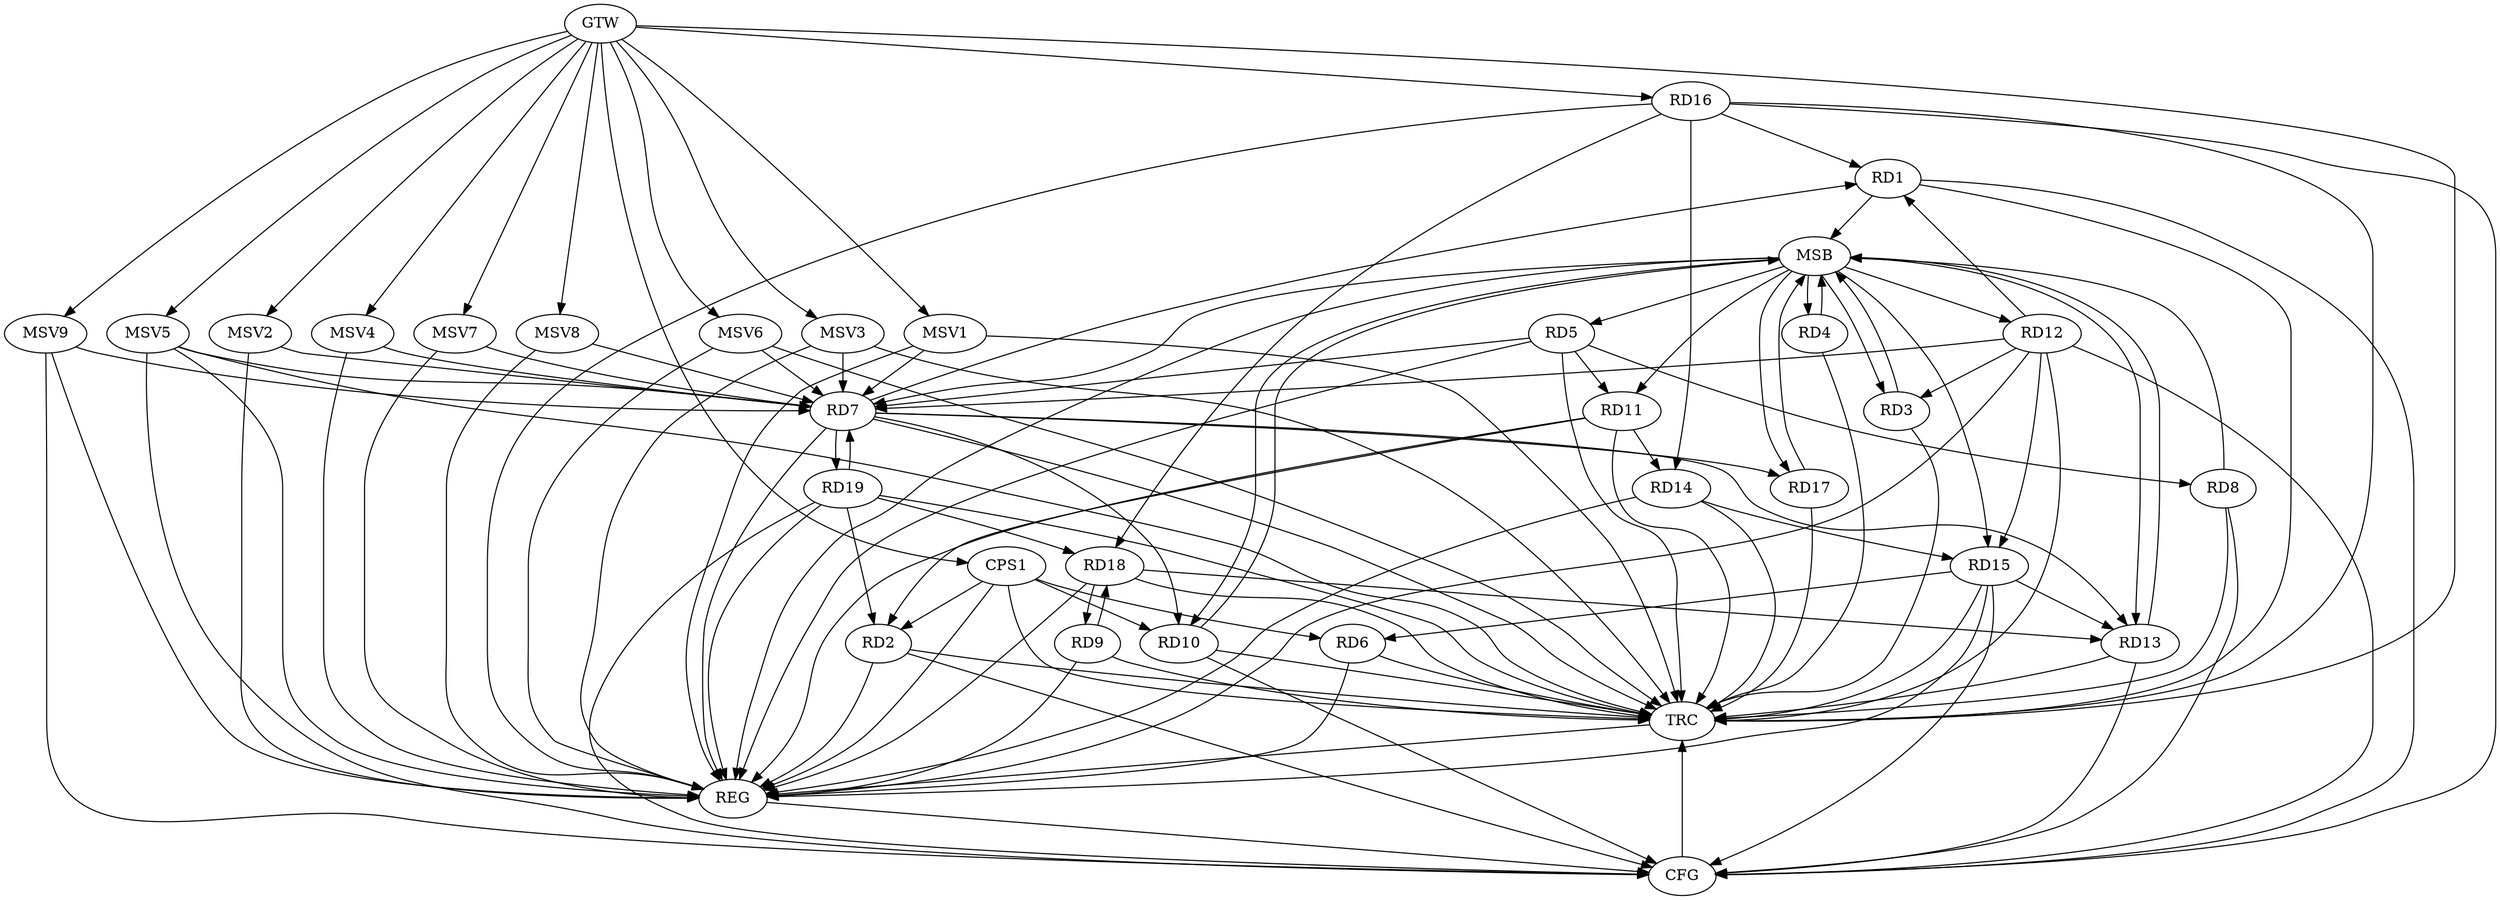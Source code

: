 strict digraph G {
  RD1 [ label="RD1" ];
  RD2 [ label="RD2" ];
  RD3 [ label="RD3" ];
  RD4 [ label="RD4" ];
  RD5 [ label="RD5" ];
  RD6 [ label="RD6" ];
  RD7 [ label="RD7" ];
  RD8 [ label="RD8" ];
  RD9 [ label="RD9" ];
  RD10 [ label="RD10" ];
  RD11 [ label="RD11" ];
  RD12 [ label="RD12" ];
  RD13 [ label="RD13" ];
  RD14 [ label="RD14" ];
  RD15 [ label="RD15" ];
  RD16 [ label="RD16" ];
  RD17 [ label="RD17" ];
  RD18 [ label="RD18" ];
  RD19 [ label="RD19" ];
  CPS1 [ label="CPS1" ];
  GTW [ label="GTW" ];
  REG [ label="REG" ];
  MSB [ label="MSB" ];
  CFG [ label="CFG" ];
  TRC [ label="TRC" ];
  MSV1 [ label="MSV1" ];
  MSV2 [ label="MSV2" ];
  MSV3 [ label="MSV3" ];
  MSV4 [ label="MSV4" ];
  MSV5 [ label="MSV5" ];
  MSV6 [ label="MSV6" ];
  MSV7 [ label="MSV7" ];
  MSV8 [ label="MSV8" ];
  MSV9 [ label="MSV9" ];
  RD7 -> RD1;
  RD12 -> RD1;
  RD16 -> RD1;
  RD11 -> RD2;
  RD19 -> RD2;
  RD12 -> RD3;
  RD5 -> RD7;
  RD5 -> RD8;
  RD5 -> RD11;
  RD15 -> RD6;
  RD7 -> RD10;
  RD12 -> RD7;
  RD7 -> RD13;
  RD7 -> RD17;
  RD7 -> RD19;
  RD19 -> RD7;
  RD9 -> RD18;
  RD18 -> RD9;
  RD11 -> RD14;
  RD12 -> RD15;
  RD15 -> RD13;
  RD18 -> RD13;
  RD14 -> RD15;
  RD16 -> RD14;
  RD16 -> RD18;
  RD19 -> RD18;
  CPS1 -> RD2;
  CPS1 -> RD6;
  CPS1 -> RD10;
  GTW -> RD16;
  GTW -> CPS1;
  RD2 -> REG;
  RD5 -> REG;
  RD6 -> REG;
  RD7 -> REG;
  RD9 -> REG;
  RD11 -> REG;
  RD12 -> REG;
  RD14 -> REG;
  RD15 -> REG;
  RD16 -> REG;
  RD18 -> REG;
  RD19 -> REG;
  CPS1 -> REG;
  RD1 -> MSB;
  MSB -> RD7;
  MSB -> RD10;
  MSB -> RD15;
  MSB -> REG;
  RD3 -> MSB;
  RD4 -> MSB;
  MSB -> RD5;
  MSB -> RD13;
  RD8 -> MSB;
  MSB -> RD17;
  RD10 -> MSB;
  RD13 -> MSB;
  MSB -> RD11;
  MSB -> RD12;
  RD17 -> MSB;
  MSB -> RD3;
  MSB -> RD4;
  RD13 -> CFG;
  RD8 -> CFG;
  RD12 -> CFG;
  RD19 -> CFG;
  RD2 -> CFG;
  RD1 -> CFG;
  RD10 -> CFG;
  RD16 -> CFG;
  RD15 -> CFG;
  REG -> CFG;
  RD1 -> TRC;
  RD2 -> TRC;
  RD3 -> TRC;
  RD4 -> TRC;
  RD5 -> TRC;
  RD6 -> TRC;
  RD7 -> TRC;
  RD8 -> TRC;
  RD9 -> TRC;
  RD10 -> TRC;
  RD11 -> TRC;
  RD12 -> TRC;
  RD13 -> TRC;
  RD14 -> TRC;
  RD15 -> TRC;
  RD16 -> TRC;
  RD17 -> TRC;
  RD18 -> TRC;
  RD19 -> TRC;
  CPS1 -> TRC;
  GTW -> TRC;
  CFG -> TRC;
  TRC -> REG;
  MSV1 -> RD7;
  GTW -> MSV1;
  MSV1 -> REG;
  MSV1 -> TRC;
  MSV2 -> RD7;
  MSV3 -> RD7;
  MSV4 -> RD7;
  GTW -> MSV2;
  MSV2 -> REG;
  GTW -> MSV3;
  MSV3 -> REG;
  MSV3 -> TRC;
  GTW -> MSV4;
  MSV4 -> REG;
  MSV5 -> RD7;
  GTW -> MSV5;
  MSV5 -> REG;
  MSV5 -> TRC;
  MSV5 -> CFG;
  MSV6 -> RD7;
  GTW -> MSV6;
  MSV6 -> REG;
  MSV6 -> TRC;
  MSV7 -> RD7;
  MSV8 -> RD7;
  GTW -> MSV7;
  MSV7 -> REG;
  GTW -> MSV8;
  MSV8 -> REG;
  MSV9 -> RD7;
  GTW -> MSV9;
  MSV9 -> REG;
  MSV9 -> CFG;
}

